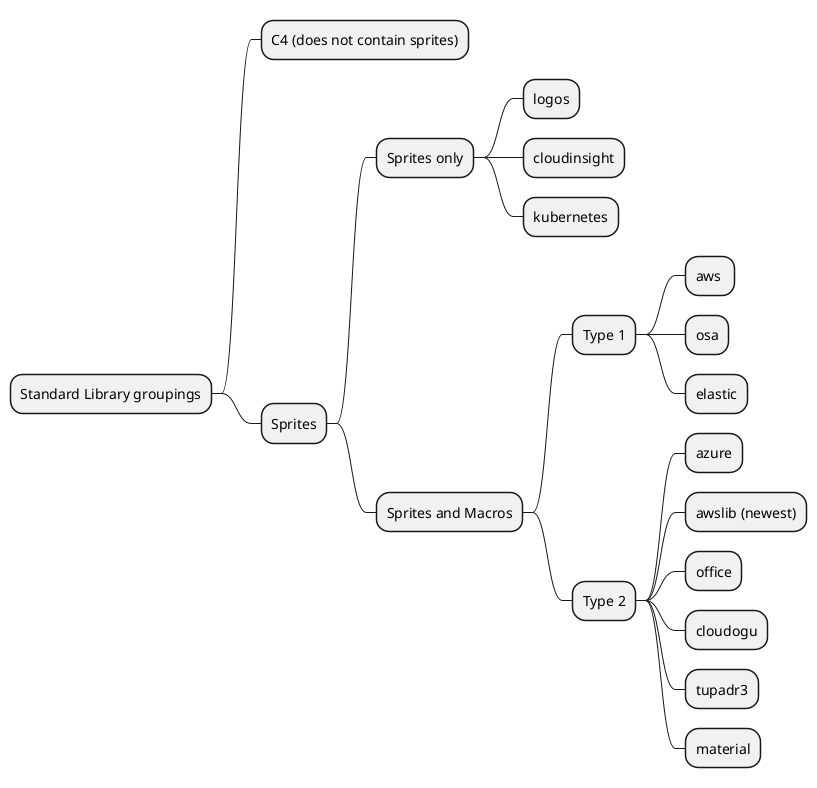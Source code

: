 
@startmindmap
* Standard Library groupings
** C4 (does not contain sprites)
** Sprites
*** Sprites only
**** logos
**** cloudinsight
**** kubernetes
*** Sprites and Macros
**** Type 1
***** aws 
***** osa
***** elastic
**** Type 2
***** azure
***** awslib (newest)
***** office
***** cloudogu
***** tupadr3
***** material
@endmindmap
